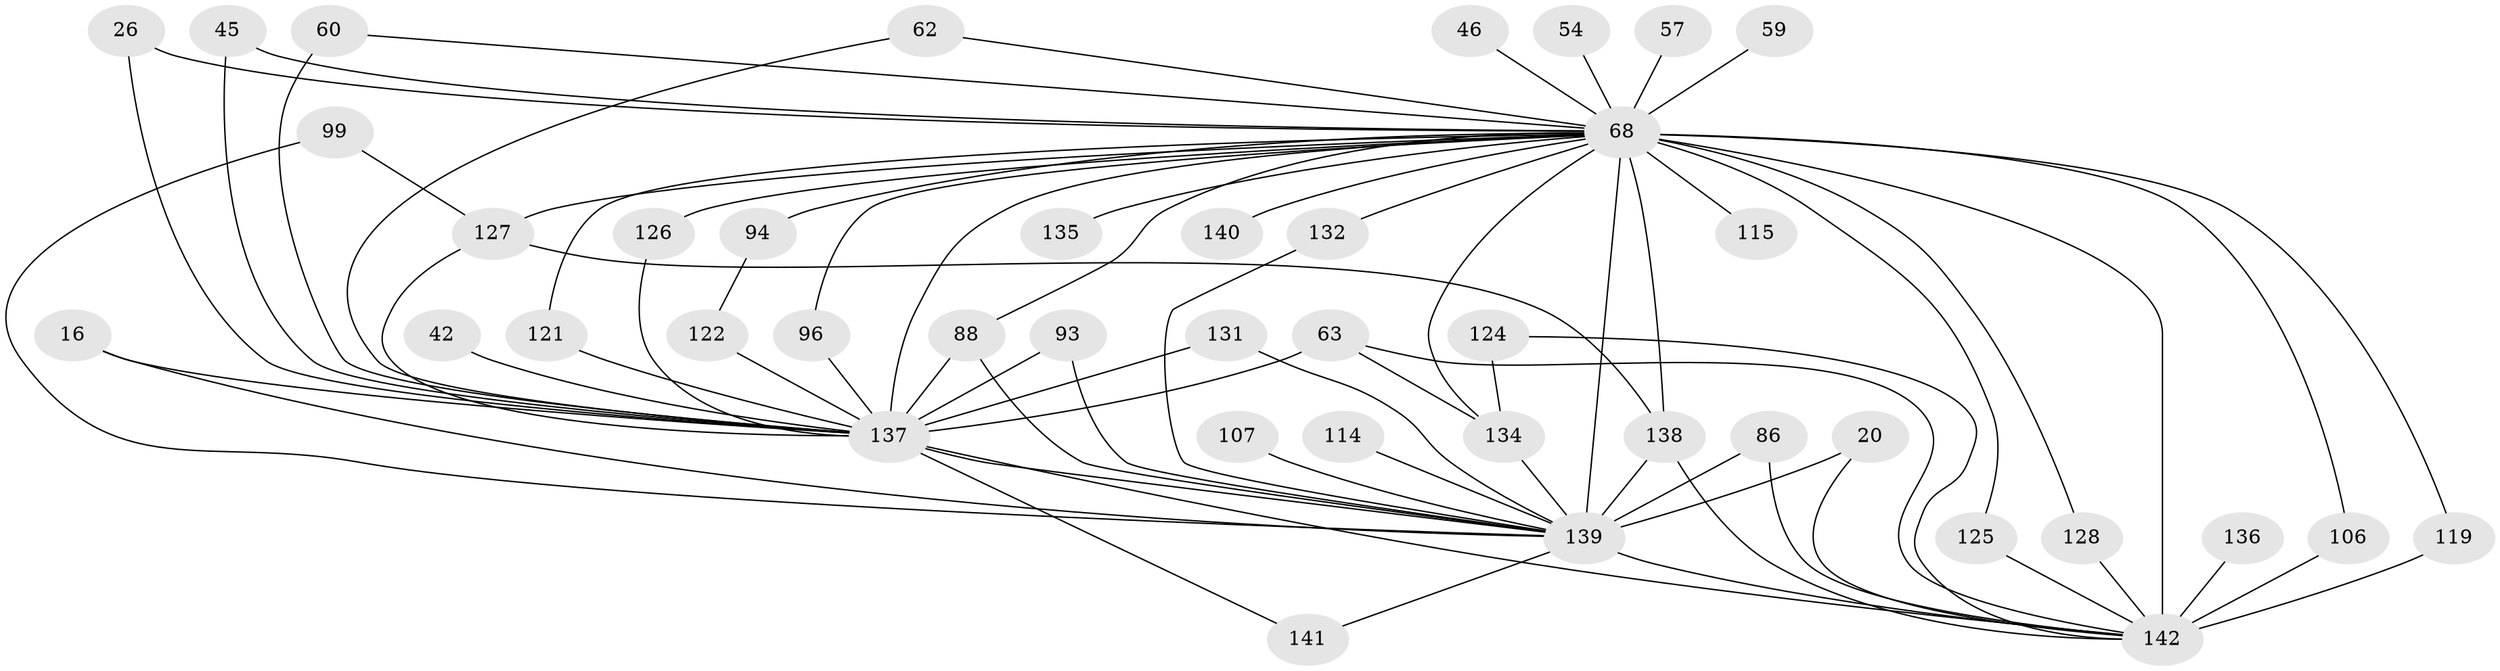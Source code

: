 // original degree distribution, {32: 0.014084507042253521, 22: 0.014084507042253521, 26: 0.007042253521126761, 23: 0.007042253521126761, 33: 0.007042253521126761, 16: 0.007042253521126761, 30: 0.007042253521126761, 14: 0.007042253521126761, 4: 0.1056338028169014, 6: 0.035211267605633804, 3: 0.19014084507042253, 5: 0.04929577464788732, 2: 0.5422535211267606, 8: 0.007042253521126761}
// Generated by graph-tools (version 1.1) at 2025/49/03/04/25 21:49:44]
// undirected, 42 vertices, 74 edges
graph export_dot {
graph [start="1"]
  node [color=gray90,style=filled];
  16;
  20;
  26;
  42;
  45;
  46;
  54;
  57;
  59;
  60 [super="+17+32"];
  62;
  63 [super="+36"];
  68 [super="+19+9+5"];
  86;
  88 [super="+80+76+81"];
  93 [super="+91"];
  94 [super="+43+78"];
  96 [super="+53"];
  99;
  106;
  107;
  114;
  115;
  119;
  121;
  122;
  124;
  125;
  126;
  127 [super="+48+61+87+11"];
  128;
  131 [super="+51"];
  132 [super="+64"];
  134 [super="+21+129"];
  135 [super="+102"];
  136;
  137 [super="+8+22"];
  138 [super="+65+95+13+117"];
  139 [super="+92+130+66+108"];
  140;
  141;
  142 [super="+58+77+112+133+49+118+110"];
  16 -- 139;
  16 -- 137 [weight=2];
  20 -- 139;
  20 -- 142;
  26 -- 68;
  26 -- 137;
  42 -- 137 [weight=2];
  45 -- 68;
  45 -- 137;
  46 -- 68 [weight=2];
  54 -- 68 [weight=2];
  57 -- 68 [weight=2];
  59 -- 68 [weight=2];
  60 -- 68;
  60 -- 137 [weight=3];
  62 -- 68;
  62 -- 137;
  63 -- 142;
  63 -- 134;
  63 -- 137;
  68 -- 128;
  68 -- 132 [weight=3];
  68 -- 139 [weight=18];
  68 -- 140 [weight=2];
  68 -- 94 [weight=4];
  68 -- 119;
  68 -- 121;
  68 -- 142 [weight=27];
  68 -- 127 [weight=5];
  68 -- 135 [weight=3];
  68 -- 137 [weight=15];
  68 -- 134 [weight=4];
  68 -- 96;
  68 -- 106;
  68 -- 115 [weight=2];
  68 -- 125;
  68 -- 126;
  68 -- 138;
  68 -- 88 [weight=2];
  86 -- 139;
  86 -- 142;
  88 -- 139 [weight=4];
  88 -- 137 [weight=2];
  93 -- 139 [weight=2];
  93 -- 137 [weight=2];
  94 -- 122;
  96 -- 137 [weight=2];
  99 -- 127;
  99 -- 139;
  106 -- 142;
  107 -- 139 [weight=2];
  114 -- 139;
  119 -- 142;
  121 -- 137;
  122 -- 137;
  124 -- 142;
  124 -- 134;
  125 -- 142;
  126 -- 137;
  127 -- 138;
  127 -- 137;
  128 -- 142;
  131 -- 139;
  131 -- 137;
  132 -- 139;
  134 -- 139 [weight=4];
  136 -- 142 [weight=2];
  137 -- 139 [weight=8];
  137 -- 141;
  137 -- 142 [weight=14];
  138 -- 139 [weight=4];
  138 -- 142;
  139 -- 141;
  139 -- 142 [weight=3];
}

